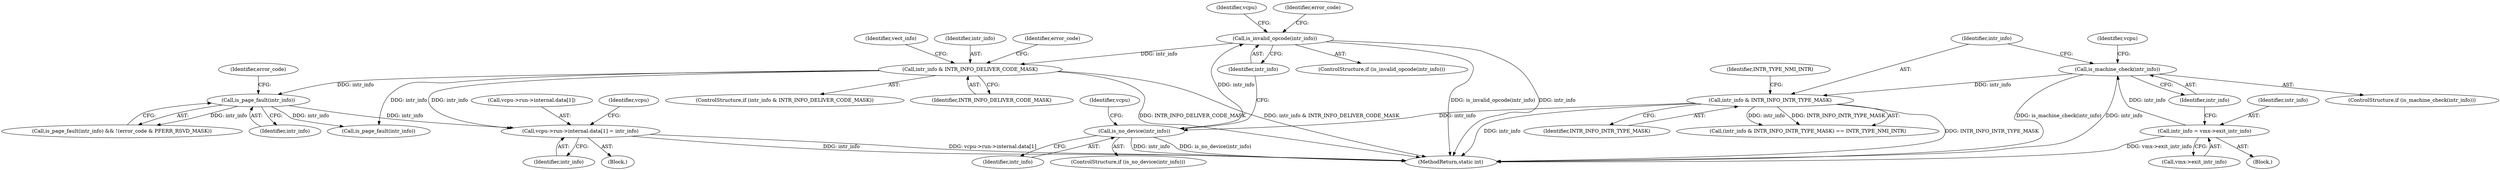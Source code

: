 digraph "0_linux_54a20552e1eae07aa240fa370a0293e006b5faed_0@array" {
"1000248" [label="(Call,vcpu->run->internal.data[1] = intr_info)"];
"1000205" [label="(Call,is_page_fault(intr_info))"];
"1000191" [label="(Call,intr_info & INTR_INFO_DELIVER_CODE_MASK)"];
"1000161" [label="(Call,is_invalid_opcode(intr_info))"];
"1000153" [label="(Call,is_no_device(intr_info))"];
"1000146" [label="(Call,intr_info & INTR_INFO_INTR_TYPE_MASK)"];
"1000139" [label="(Call,is_machine_check(intr_info))"];
"1000133" [label="(Call,intr_info = vmx->exit_intr_info)"];
"1000139" [label="(Call,is_machine_check(intr_info))"];
"1000166" [label="(Identifier,vcpu)"];
"1000188" [label="(Identifier,error_code)"];
"1000258" [label="(Identifier,intr_info)"];
"1000191" [label="(Call,intr_info & INTR_INFO_DELIVER_CODE_MASK)"];
"1000273" [label="(Call,is_page_fault(intr_info))"];
"1000143" [label="(Identifier,vcpu)"];
"1000249" [label="(Call,vcpu->run->internal.data[1])"];
"1000205" [label="(Call,is_page_fault(intr_info))"];
"1000206" [label="(Identifier,intr_info)"];
"1000157" [label="(Identifier,vcpu)"];
"1000248" [label="(Call,vcpu->run->internal.data[1] = intr_info)"];
"1000204" [label="(Call,is_page_fault(intr_info) && !(error_code & PFERR_RSVD_MASK))"];
"1000140" [label="(Identifier,intr_info)"];
"1000190" [label="(ControlStructure,if (intr_info & INTR_INFO_DELIVER_CODE_MASK))"];
"1000161" [label="(Call,is_invalid_opcode(intr_info))"];
"1000457" [label="(MethodReturn,static int)"];
"1000148" [label="(Identifier,INTR_INFO_INTR_TYPE_MASK)"];
"1000160" [label="(ControlStructure,if (is_invalid_opcode(intr_info)))"];
"1000147" [label="(Identifier,intr_info)"];
"1000138" [label="(ControlStructure,if (is_machine_check(intr_info)))"];
"1000108" [label="(Block,)"];
"1000135" [label="(Call,vmx->exit_intr_info)"];
"1000264" [label="(Identifier,vcpu)"];
"1000211" [label="(Block,)"];
"1000146" [label="(Call,intr_info & INTR_INFO_INTR_TYPE_MASK)"];
"1000153" [label="(Call,is_no_device(intr_info))"];
"1000133" [label="(Call,intr_info = vmx->exit_intr_info)"];
"1000162" [label="(Identifier,intr_info)"];
"1000149" [label="(Identifier,INTR_TYPE_NMI_INTR)"];
"1000195" [label="(Identifier,error_code)"];
"1000201" [label="(Identifier,vect_info)"];
"1000154" [label="(Identifier,intr_info)"];
"1000134" [label="(Identifier,intr_info)"];
"1000192" [label="(Identifier,intr_info)"];
"1000152" [label="(ControlStructure,if (is_no_device(intr_info)))"];
"1000145" [label="(Call,(intr_info & INTR_INFO_INTR_TYPE_MASK) == INTR_TYPE_NMI_INTR)"];
"1000209" [label="(Identifier,error_code)"];
"1000193" [label="(Identifier,INTR_INFO_DELIVER_CODE_MASK)"];
"1000248" -> "1000211"  [label="AST: "];
"1000248" -> "1000258"  [label="CFG: "];
"1000249" -> "1000248"  [label="AST: "];
"1000258" -> "1000248"  [label="AST: "];
"1000264" -> "1000248"  [label="CFG: "];
"1000248" -> "1000457"  [label="DDG: intr_info"];
"1000248" -> "1000457"  [label="DDG: vcpu->run->internal.data[1]"];
"1000205" -> "1000248"  [label="DDG: intr_info"];
"1000191" -> "1000248"  [label="DDG: intr_info"];
"1000205" -> "1000204"  [label="AST: "];
"1000205" -> "1000206"  [label="CFG: "];
"1000206" -> "1000205"  [label="AST: "];
"1000209" -> "1000205"  [label="CFG: "];
"1000204" -> "1000205"  [label="CFG: "];
"1000205" -> "1000204"  [label="DDG: intr_info"];
"1000191" -> "1000205"  [label="DDG: intr_info"];
"1000205" -> "1000273"  [label="DDG: intr_info"];
"1000191" -> "1000190"  [label="AST: "];
"1000191" -> "1000193"  [label="CFG: "];
"1000192" -> "1000191"  [label="AST: "];
"1000193" -> "1000191"  [label="AST: "];
"1000195" -> "1000191"  [label="CFG: "];
"1000201" -> "1000191"  [label="CFG: "];
"1000191" -> "1000457"  [label="DDG: intr_info & INTR_INFO_DELIVER_CODE_MASK"];
"1000191" -> "1000457"  [label="DDG: INTR_INFO_DELIVER_CODE_MASK"];
"1000161" -> "1000191"  [label="DDG: intr_info"];
"1000191" -> "1000273"  [label="DDG: intr_info"];
"1000161" -> "1000160"  [label="AST: "];
"1000161" -> "1000162"  [label="CFG: "];
"1000162" -> "1000161"  [label="AST: "];
"1000166" -> "1000161"  [label="CFG: "];
"1000188" -> "1000161"  [label="CFG: "];
"1000161" -> "1000457"  [label="DDG: intr_info"];
"1000161" -> "1000457"  [label="DDG: is_invalid_opcode(intr_info)"];
"1000153" -> "1000161"  [label="DDG: intr_info"];
"1000153" -> "1000152"  [label="AST: "];
"1000153" -> "1000154"  [label="CFG: "];
"1000154" -> "1000153"  [label="AST: "];
"1000157" -> "1000153"  [label="CFG: "];
"1000162" -> "1000153"  [label="CFG: "];
"1000153" -> "1000457"  [label="DDG: is_no_device(intr_info)"];
"1000153" -> "1000457"  [label="DDG: intr_info"];
"1000146" -> "1000153"  [label="DDG: intr_info"];
"1000146" -> "1000145"  [label="AST: "];
"1000146" -> "1000148"  [label="CFG: "];
"1000147" -> "1000146"  [label="AST: "];
"1000148" -> "1000146"  [label="AST: "];
"1000149" -> "1000146"  [label="CFG: "];
"1000146" -> "1000457"  [label="DDG: INTR_INFO_INTR_TYPE_MASK"];
"1000146" -> "1000457"  [label="DDG: intr_info"];
"1000146" -> "1000145"  [label="DDG: intr_info"];
"1000146" -> "1000145"  [label="DDG: INTR_INFO_INTR_TYPE_MASK"];
"1000139" -> "1000146"  [label="DDG: intr_info"];
"1000139" -> "1000138"  [label="AST: "];
"1000139" -> "1000140"  [label="CFG: "];
"1000140" -> "1000139"  [label="AST: "];
"1000143" -> "1000139"  [label="CFG: "];
"1000147" -> "1000139"  [label="CFG: "];
"1000139" -> "1000457"  [label="DDG: is_machine_check(intr_info)"];
"1000139" -> "1000457"  [label="DDG: intr_info"];
"1000133" -> "1000139"  [label="DDG: intr_info"];
"1000133" -> "1000108"  [label="AST: "];
"1000133" -> "1000135"  [label="CFG: "];
"1000134" -> "1000133"  [label="AST: "];
"1000135" -> "1000133"  [label="AST: "];
"1000140" -> "1000133"  [label="CFG: "];
"1000133" -> "1000457"  [label="DDG: vmx->exit_intr_info"];
}
